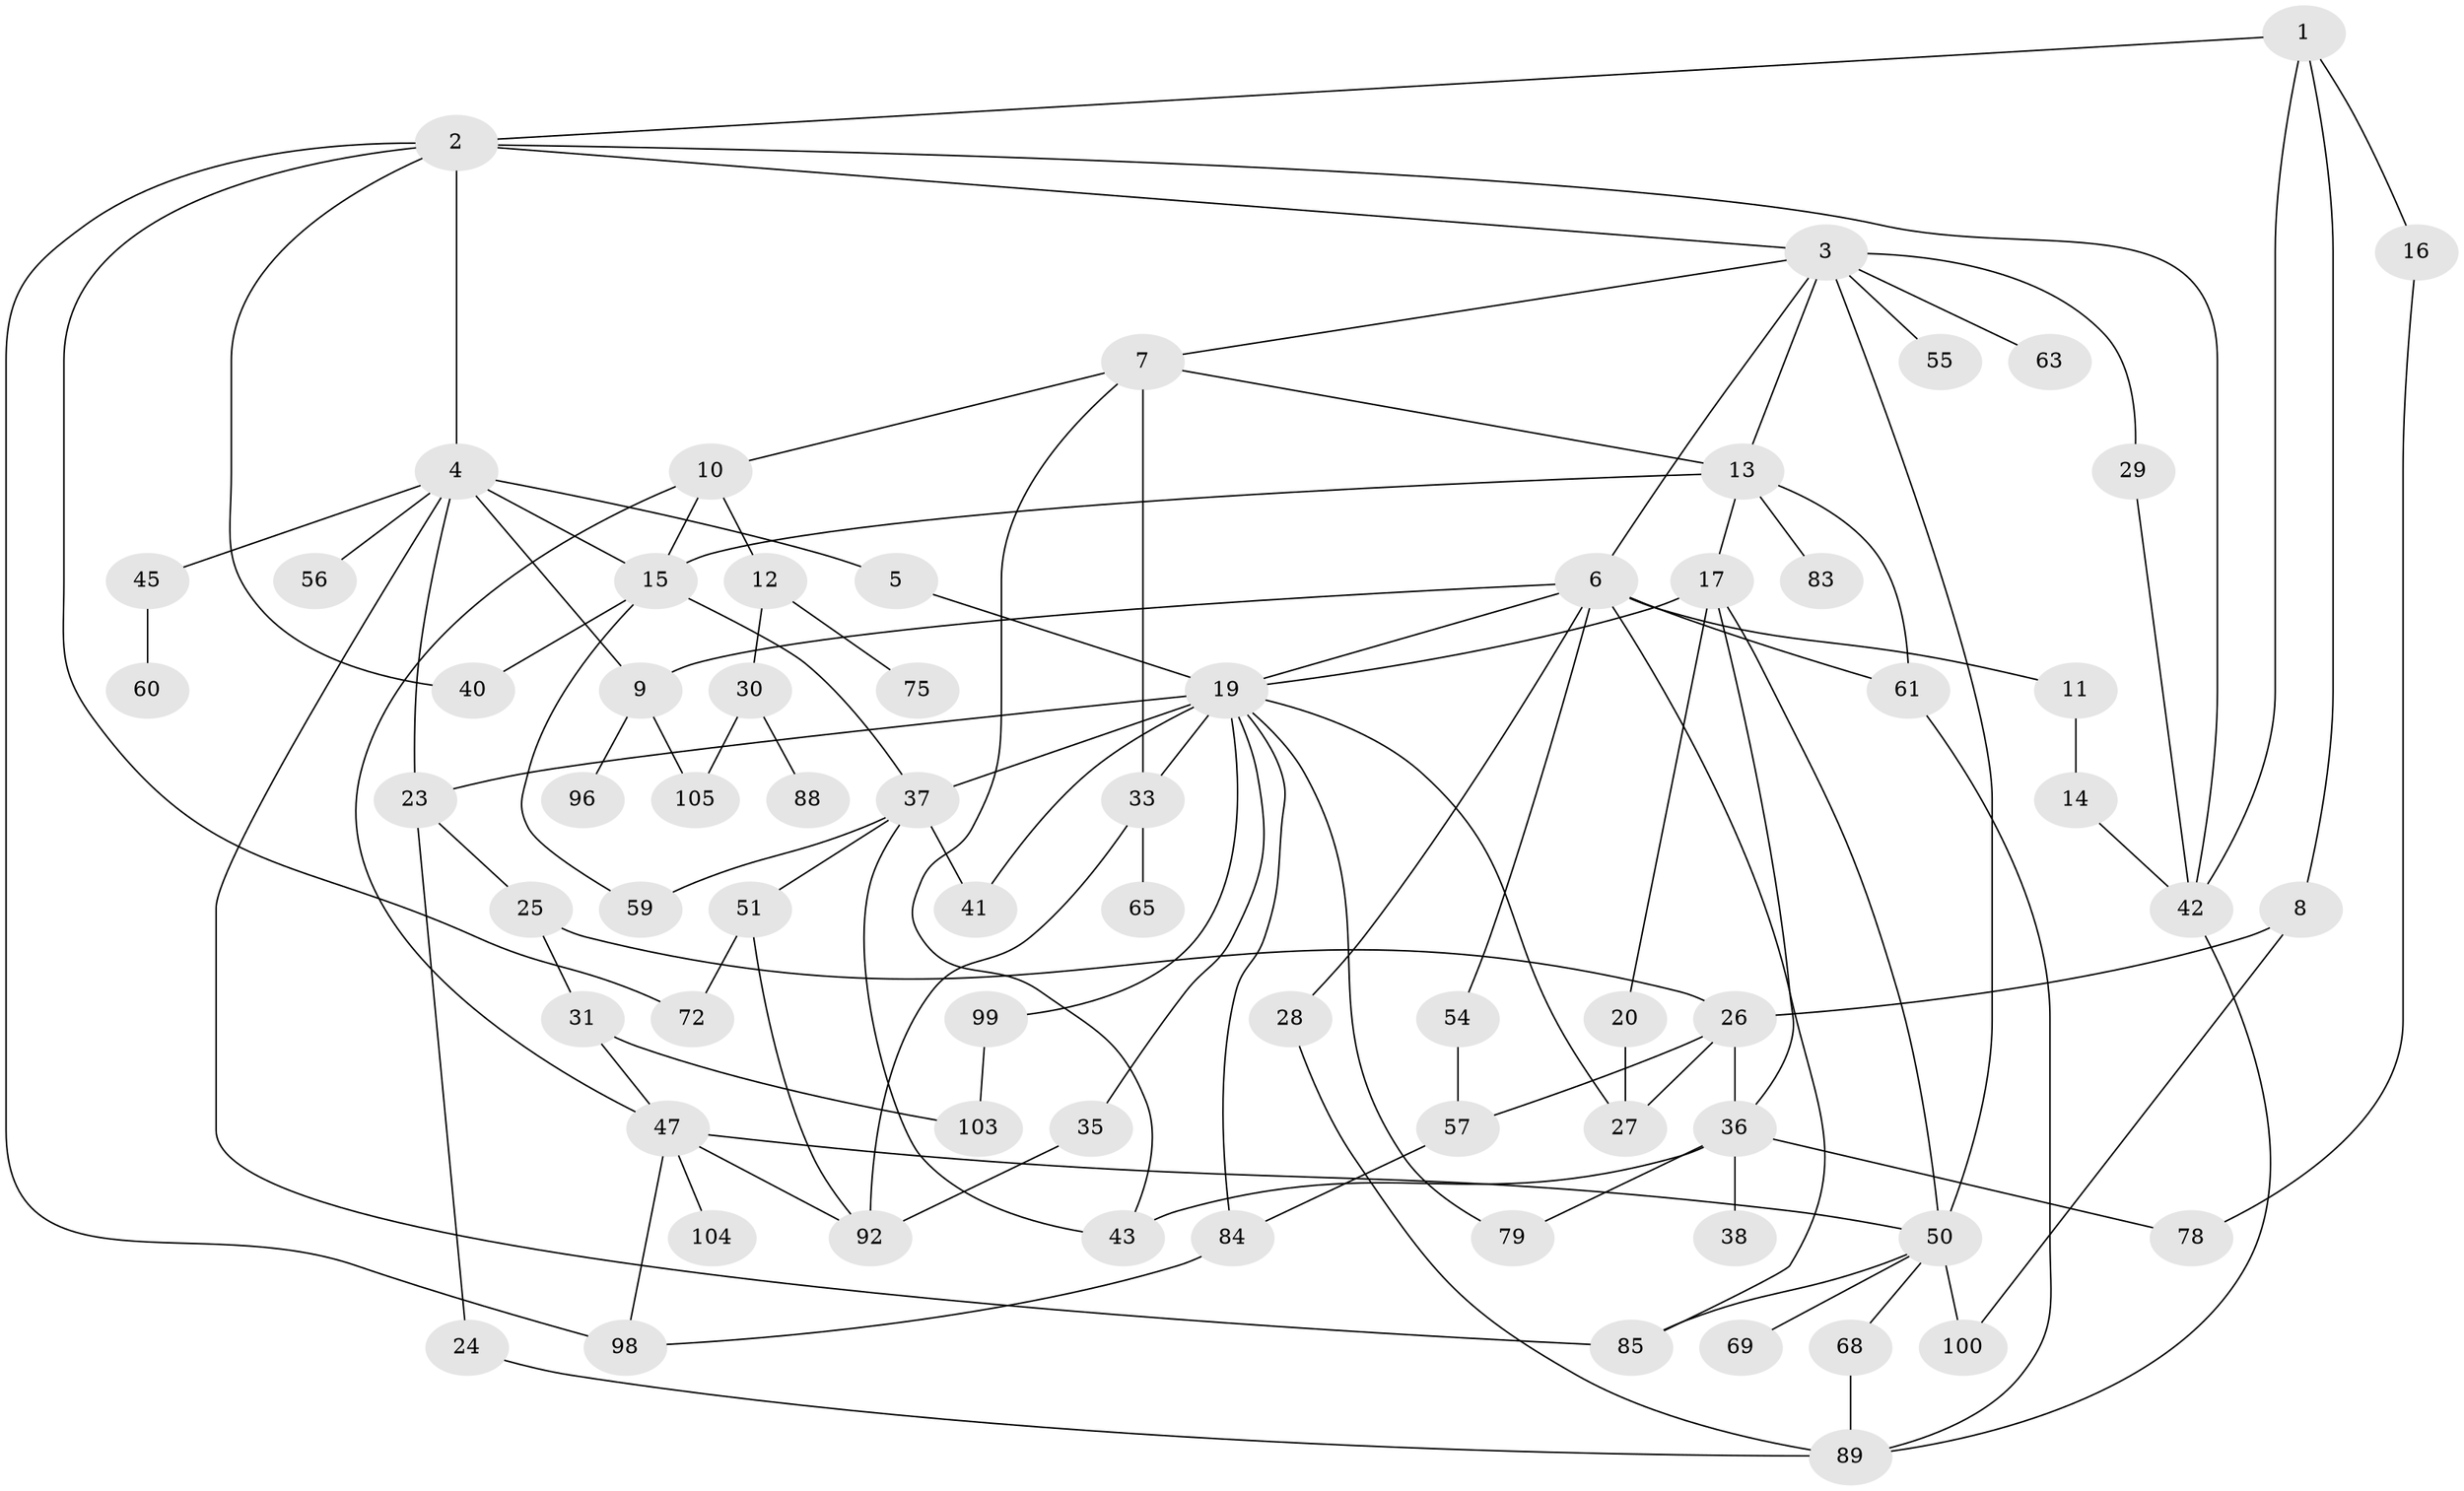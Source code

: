 // Generated by graph-tools (version 1.1) at 2025/23/03/03/25 07:23:33]
// undirected, 69 vertices, 112 edges
graph export_dot {
graph [start="1"]
  node [color=gray90,style=filled];
  1;
  2 [super="+62"];
  3 [super="+48"];
  4 [super="+53"];
  5 [super="+34"];
  6 [super="+70"];
  7 [super="+52"];
  8 [super="+67"];
  9 [super="+18"];
  10 [super="+44"];
  11;
  12 [super="+46"];
  13 [super="+80"];
  14;
  15 [super="+74"];
  16 [super="+73"];
  17 [super="+21"];
  19 [super="+22"];
  20;
  23 [super="+101"];
  24;
  25 [super="+77"];
  26 [super="+64"];
  27 [super="+39"];
  28 [super="+102"];
  29;
  30 [super="+32"];
  31 [super="+91"];
  33 [super="+49"];
  35;
  36 [super="+90"];
  37 [super="+82"];
  38;
  40;
  41;
  42 [super="+93"];
  43 [super="+81"];
  45 [super="+94"];
  47 [super="+71"];
  50 [super="+58"];
  51 [super="+97"];
  54;
  55;
  56;
  57 [super="+66"];
  59;
  60;
  61 [super="+76"];
  63;
  65;
  68;
  69;
  72;
  75;
  78 [super="+86"];
  79;
  83;
  84 [super="+87"];
  85;
  88;
  89 [super="+106"];
  92 [super="+95"];
  96;
  98;
  99;
  100;
  103;
  104;
  105;
  1 -- 2;
  1 -- 8;
  1 -- 16;
  1 -- 42;
  2 -- 3;
  2 -- 4;
  2 -- 72;
  2 -- 98;
  2 -- 40;
  2 -- 42;
  3 -- 6;
  3 -- 7;
  3 -- 13;
  3 -- 29;
  3 -- 55;
  3 -- 63;
  3 -- 50;
  4 -- 5;
  4 -- 9;
  4 -- 45;
  4 -- 56;
  4 -- 85;
  4 -- 15;
  4 -- 23;
  5 -- 19;
  6 -- 11;
  6 -- 28;
  6 -- 54;
  6 -- 85;
  6 -- 19;
  6 -- 9;
  6 -- 61;
  7 -- 10;
  7 -- 33;
  7 -- 13;
  7 -- 43;
  8 -- 100;
  8 -- 26;
  9 -- 96;
  9 -- 105;
  10 -- 12;
  10 -- 15;
  10 -- 47;
  11 -- 14;
  12 -- 30;
  12 -- 75;
  13 -- 17;
  13 -- 61;
  13 -- 83;
  13 -- 15;
  14 -- 42;
  15 -- 37;
  15 -- 40;
  15 -- 59;
  16 -- 78;
  17 -- 19;
  17 -- 20;
  17 -- 50;
  17 -- 36;
  19 -- 79;
  19 -- 37;
  19 -- 27;
  19 -- 84;
  19 -- 41 [weight=2];
  19 -- 99;
  19 -- 35;
  19 -- 23;
  19 -- 33;
  20 -- 27;
  23 -- 24;
  23 -- 25;
  24 -- 89;
  25 -- 26;
  25 -- 31;
  26 -- 36;
  26 -- 27;
  26 -- 57;
  28 -- 89;
  29 -- 42;
  30 -- 88;
  30 -- 105;
  31 -- 47;
  31 -- 103;
  33 -- 65;
  33 -- 92;
  35 -- 92;
  36 -- 38;
  36 -- 43;
  36 -- 79;
  36 -- 78;
  37 -- 51;
  37 -- 59;
  37 -- 41;
  37 -- 43;
  42 -- 89;
  45 -- 60;
  47 -- 104;
  47 -- 98;
  47 -- 50;
  47 -- 92;
  50 -- 85;
  50 -- 100;
  50 -- 68;
  50 -- 69;
  51 -- 92;
  51 -- 72;
  54 -- 57;
  57 -- 84;
  61 -- 89;
  68 -- 89;
  84 -- 98;
  99 -- 103;
}
